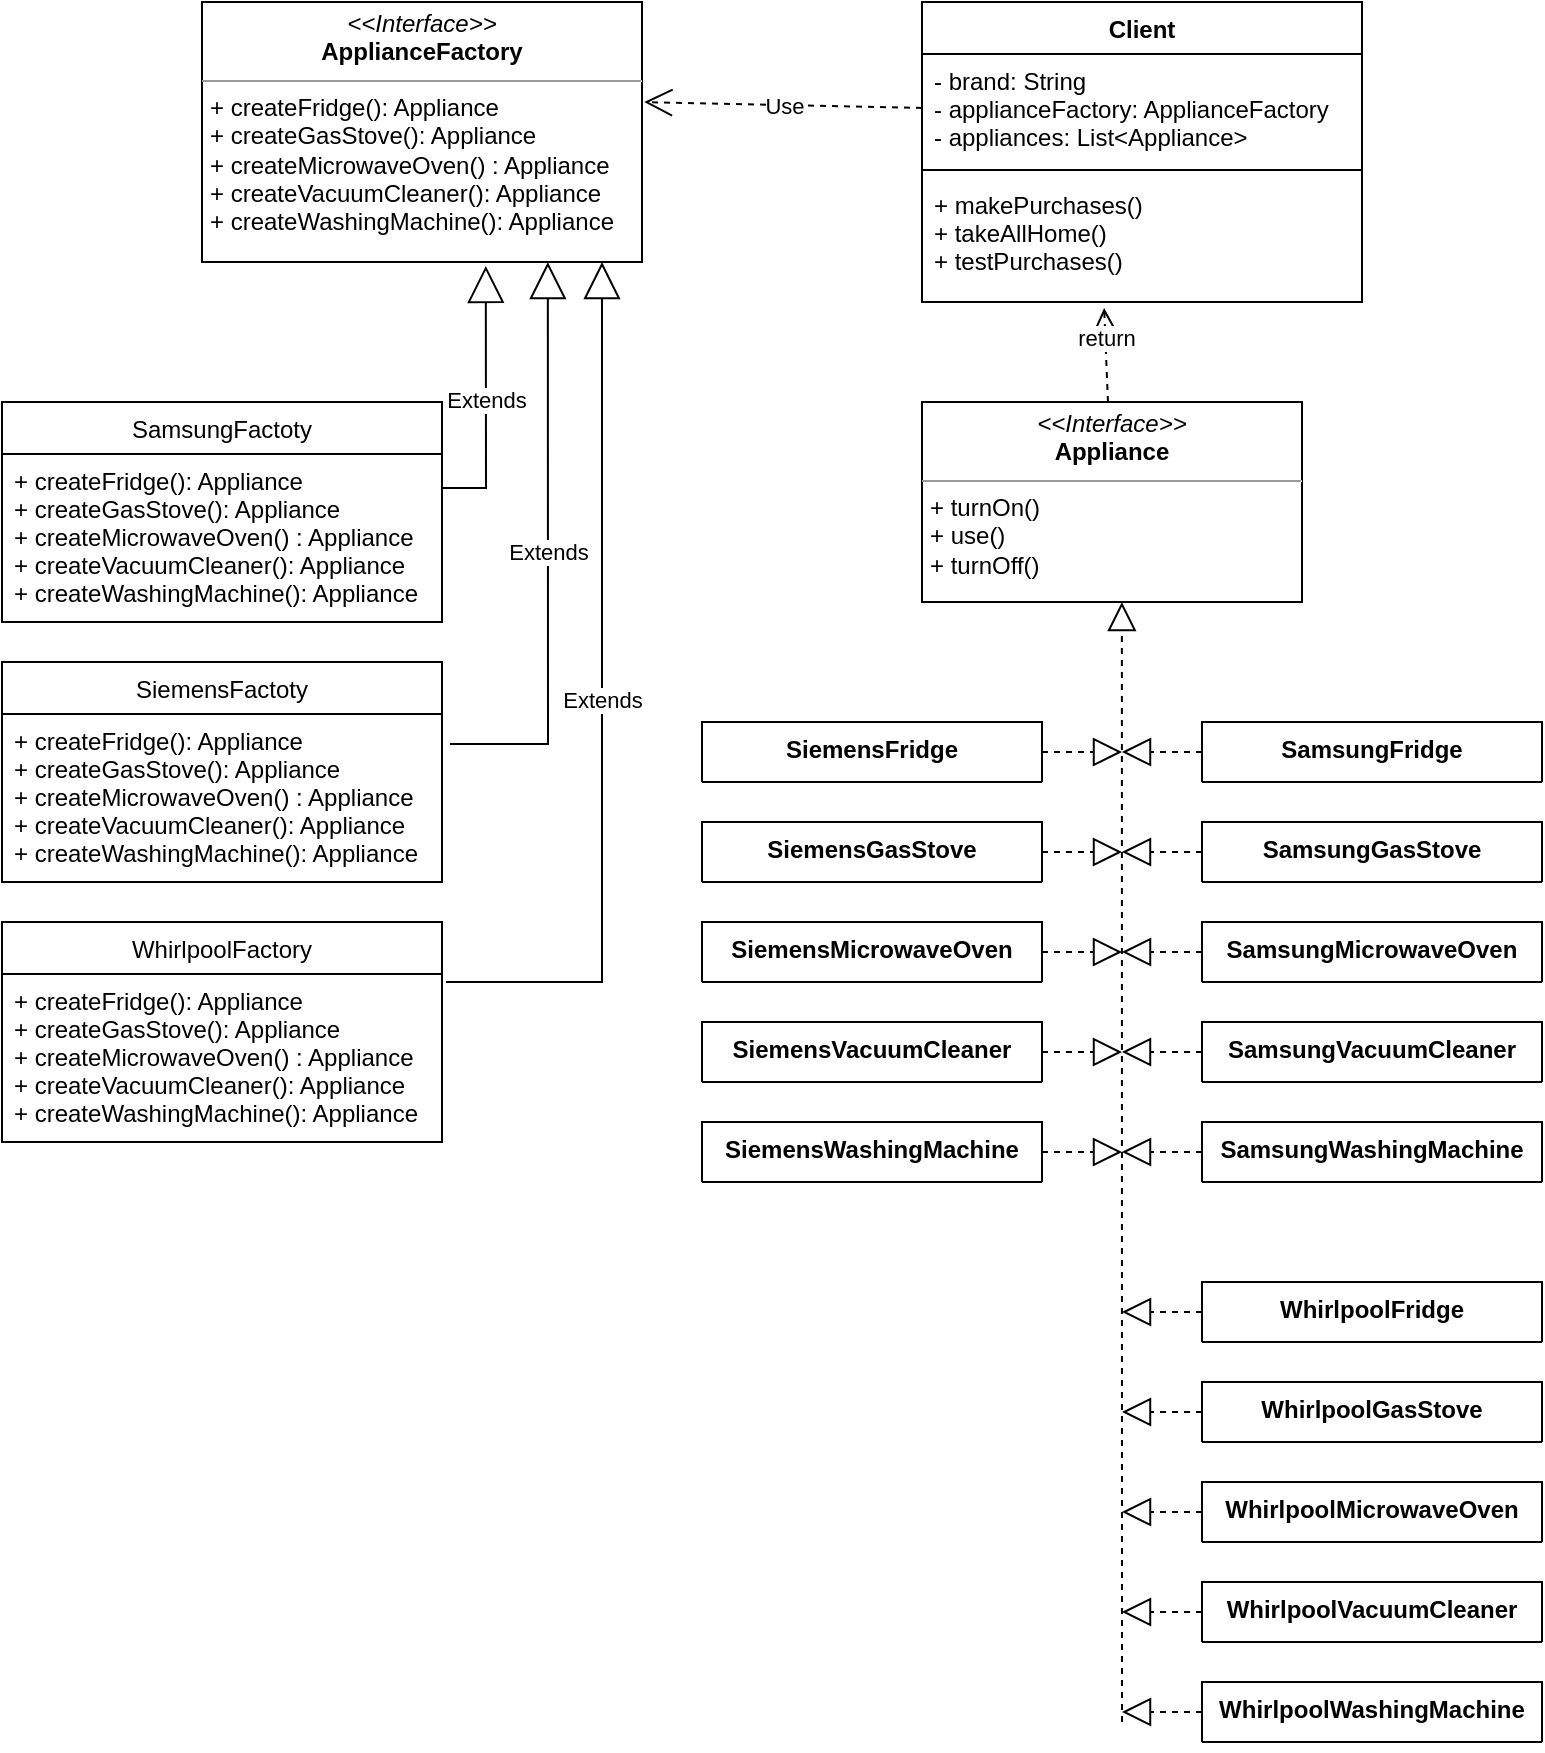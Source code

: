 <mxfile version="20.5.3" type="embed"><diagram id="23iRSUPoRavnBvh4doch" name="Page-1"><mxGraphModel dx="246" dy="187" grid="1" gridSize="10" guides="1" tooltips="1" connect="1" arrows="1" fold="1" page="1" pageScale="1" pageWidth="827" pageHeight="1169" math="0" shadow="0"><root><mxCell id="0"/><mxCell id="1" parent="0"/><mxCell id="2" value="&lt;p style=&quot;margin:0px;margin-top:4px;text-align:center;&quot;&gt;&lt;i&gt;&amp;lt;&amp;lt;Interface&amp;gt;&amp;gt;&lt;/i&gt;&lt;br&gt;&lt;b&gt;Appliance&lt;/b&gt;&lt;/p&gt;&lt;hr size=&quot;1&quot;&gt;&lt;p style=&quot;margin:0px;margin-left:4px;&quot;&gt;+ turnOn()&lt;br&gt;+ use()&lt;/p&gt;&lt;p style=&quot;margin:0px;margin-left:4px;&quot;&gt;+ turnOff()&lt;/p&gt;" style="verticalAlign=top;align=left;overflow=fill;fontSize=12;fontFamily=Helvetica;html=1;" parent="1" vertex="1"><mxGeometry x="500" y="240" width="190" height="100" as="geometry"/></mxCell><mxCell id="3" value="Client" style="swimlane;fontStyle=1;align=center;verticalAlign=top;childLayout=stackLayout;horizontal=1;startSize=26;horizontalStack=0;resizeParent=1;resizeParentMax=0;resizeLast=0;collapsible=1;marginBottom=0;" parent="1" vertex="1"><mxGeometry x="500" y="40" width="220" height="150" as="geometry"/></mxCell><mxCell id="4" value="- brand: String&#10;- applianceFactory: ApplianceFactory&#10;- appliances: List&lt;Appliance&gt;" style="text;strokeColor=none;fillColor=none;align=left;verticalAlign=top;spacingLeft=4;spacingRight=4;overflow=hidden;rotatable=0;points=[[0,0.5],[1,0.5]];portConstraint=eastwest;" parent="3" vertex="1"><mxGeometry y="26" width="220" height="54" as="geometry"/></mxCell><mxCell id="5" value="" style="line;strokeWidth=1;fillColor=none;align=left;verticalAlign=middle;spacingTop=-1;spacingLeft=3;spacingRight=3;rotatable=0;labelPosition=right;points=[];portConstraint=eastwest;strokeColor=inherit;" parent="3" vertex="1"><mxGeometry y="80" width="220" height="8" as="geometry"/></mxCell><mxCell id="6" value="+ makePurchases()&#10;+ takeAllHome()&#10;+ testPurchases()" style="text;strokeColor=none;fillColor=none;align=left;verticalAlign=top;spacingLeft=4;spacingRight=4;overflow=hidden;rotatable=0;points=[[0,0.5],[1,0.5]];portConstraint=eastwest;" parent="3" vertex="1"><mxGeometry y="88" width="220" height="62" as="geometry"/></mxCell><mxCell id="18" value="&lt;p style=&quot;margin:0px;margin-top:4px;text-align:center;&quot;&gt;&lt;i&gt;&amp;lt;&amp;lt;Interface&amp;gt;&amp;gt;&lt;/i&gt;&lt;br&gt;&lt;b&gt;ApplianceFactory&lt;/b&gt;&lt;/p&gt;&lt;hr size=&quot;1&quot;&gt;&lt;p style=&quot;margin:0px;margin-left:4px;&quot;&gt;+ createFridge(): Appliance&lt;br&gt;+ createGasStove(): Appliance&lt;/p&gt;&lt;p style=&quot;margin:0px;margin-left:4px;&quot;&gt;+ createMicrowaveOven() : Appliance&lt;/p&gt;&lt;p style=&quot;margin:0px;margin-left:4px;&quot;&gt;+ createVacuumCleaner(): Appliance&lt;/p&gt;&lt;p style=&quot;margin:0px;margin-left:4px;&quot;&gt;+ createWashingMachine(): Appliance&lt;/p&gt;" style="verticalAlign=top;align=left;overflow=fill;fontSize=12;fontFamily=Helvetica;html=1;" parent="1" vertex="1"><mxGeometry x="140" y="40" width="220" height="130" as="geometry"/></mxCell><mxCell id="20" value="return" style="html=1;verticalAlign=bottom;endArrow=open;dashed=1;endSize=8;rounded=0;entryX=0.414;entryY=1.048;entryDx=0;entryDy=0;entryPerimeter=0;" parent="1" source="2" target="6" edge="1"><mxGeometry relative="1" as="geometry"><mxPoint x="470" y="300" as="sourcePoint"/><mxPoint x="390" y="300" as="targetPoint"/></mxGeometry></mxCell><mxCell id="21" value="Use" style="endArrow=open;endSize=12;dashed=1;html=1;rounded=0;exitX=0;exitY=0.5;exitDx=0;exitDy=0;entryX=1.005;entryY=0.385;entryDx=0;entryDy=0;entryPerimeter=0;" parent="1" source="4" target="18" edge="1"><mxGeometry width="160" relative="1" as="geometry"><mxPoint x="350" y="300" as="sourcePoint"/><mxPoint x="510" y="300" as="targetPoint"/></mxGeometry></mxCell><mxCell id="22" value="SamsungFactoty" style="swimlane;fontStyle=0;childLayout=stackLayout;horizontal=1;startSize=26;fillColor=none;horizontalStack=0;resizeParent=1;resizeParentMax=0;resizeLast=0;collapsible=1;marginBottom=0;" parent="1" vertex="1"><mxGeometry x="40" y="240" width="220" height="110" as="geometry"/></mxCell><mxCell id="23" value="+ createFridge(): Appliance&#10;+ createGasStove(): Appliance&#10;+ createMicrowaveOven() : Appliance&#10;+ createVacuumCleaner(): Appliance&#10;+ createWashingMachine(): Appliance" style="text;strokeColor=none;fillColor=none;align=left;verticalAlign=top;spacingLeft=4;spacingRight=4;overflow=hidden;rotatable=0;points=[[0,0.5],[1,0.5]];portConstraint=eastwest;" parent="22" vertex="1"><mxGeometry y="26" width="220" height="84" as="geometry"/></mxCell><mxCell id="33" value="Extends" style="endArrow=block;endSize=16;endFill=0;html=1;rounded=0;entryX=0.645;entryY=1.015;entryDx=0;entryDy=0;exitX=1;exitY=0.202;exitDx=0;exitDy=0;exitPerimeter=0;entryPerimeter=0;" parent="1" source="23" target="18" edge="1"><mxGeometry width="160" relative="1" as="geometry"><mxPoint x="80" y="200" as="sourcePoint"/><mxPoint x="240" y="200" as="targetPoint"/><Array as="points"><mxPoint x="282" y="283"/></Array></mxGeometry></mxCell><mxCell id="34" value="SiemensFactoty" style="swimlane;fontStyle=0;childLayout=stackLayout;horizontal=1;startSize=26;fillColor=none;horizontalStack=0;resizeParent=1;resizeParentMax=0;resizeLast=0;collapsible=1;marginBottom=0;" parent="1" vertex="1"><mxGeometry x="40" y="370" width="220" height="110" as="geometry"/></mxCell><mxCell id="35" value="+ createFridge(): Appliance&#10;+ createGasStove(): Appliance&#10;+ createMicrowaveOven() : Appliance&#10;+ createVacuumCleaner(): Appliance&#10;+ createWashingMachine(): Appliance" style="text;strokeColor=none;fillColor=none;align=left;verticalAlign=top;spacingLeft=4;spacingRight=4;overflow=hidden;rotatable=0;points=[[0,0.5],[1,0.5]];portConstraint=eastwest;" parent="34" vertex="1"><mxGeometry y="26" width="220" height="84" as="geometry"/></mxCell><mxCell id="36" value="WhirlpoolFactory" style="swimlane;fontStyle=0;childLayout=stackLayout;horizontal=1;startSize=26;fillColor=none;horizontalStack=0;resizeParent=1;resizeParentMax=0;resizeLast=0;collapsible=1;marginBottom=0;" parent="1" vertex="1"><mxGeometry x="40" y="500" width="220" height="110" as="geometry"/></mxCell><mxCell id="37" value="+ createFridge(): Appliance&#10;+ createGasStove(): Appliance&#10;+ createMicrowaveOven() : Appliance&#10;+ createVacuumCleaner(): Appliance&#10;+ createWashingMachine(): Appliance" style="text;strokeColor=none;fillColor=none;align=left;verticalAlign=top;spacingLeft=4;spacingRight=4;overflow=hidden;rotatable=0;points=[[0,0.5],[1,0.5]];portConstraint=eastwest;" parent="36" vertex="1"><mxGeometry y="26" width="220" height="84" as="geometry"/></mxCell><mxCell id="38" value="Extends" style="endArrow=block;endSize=16;endFill=0;html=1;rounded=0;entryX=0.786;entryY=1;entryDx=0;entryDy=0;exitX=1.018;exitY=0.179;exitDx=0;exitDy=0;exitPerimeter=0;entryPerimeter=0;" parent="1" source="35" target="18" edge="1"><mxGeometry x="0.005" width="160" relative="1" as="geometry"><mxPoint x="271.98" y="269.03" as="sourcePoint"/><mxPoint x="315" y="180" as="targetPoint"/><Array as="points"><mxPoint x="313" y="411"/></Array><mxPoint as="offset"/></mxGeometry></mxCell><mxCell id="48" value="Extends" style="endArrow=block;endSize=16;endFill=0;html=1;rounded=0;exitX=1.009;exitY=0.048;exitDx=0;exitDy=0;exitPerimeter=0;" parent="1" source="37" edge="1"><mxGeometry width="160" relative="1" as="geometry"><mxPoint x="390" y="330" as="sourcePoint"/><mxPoint x="340" y="170" as="targetPoint"/><Array as="points"><mxPoint x="340" y="530"/></Array></mxGeometry></mxCell><mxCell id="58" value="SamsungFridge" style="swimlane;fontStyle=1;align=center;verticalAlign=top;childLayout=stackLayout;horizontal=1;startSize=130;horizontalStack=0;resizeParent=1;resizeParentMax=0;resizeLast=0;collapsible=1;marginBottom=0;" parent="1" vertex="1"><mxGeometry x="640" y="400" width="170" height="30" as="geometry"/></mxCell><mxCell id="62" value="SamsungGasStove" style="swimlane;fontStyle=1;align=center;verticalAlign=top;childLayout=stackLayout;horizontal=1;startSize=130;horizontalStack=0;resizeParent=1;resizeParentMax=0;resizeLast=0;collapsible=1;marginBottom=0;" parent="1" vertex="1"><mxGeometry x="640" y="450" width="170" height="30" as="geometry"/></mxCell><mxCell id="63" value="SamsungMicrowaveOven" style="swimlane;fontStyle=1;align=center;verticalAlign=top;childLayout=stackLayout;horizontal=1;startSize=130;horizontalStack=0;resizeParent=1;resizeParentMax=0;resizeLast=0;collapsible=1;marginBottom=0;" vertex="1" parent="1"><mxGeometry x="640" y="500" width="170" height="30" as="geometry"/></mxCell><mxCell id="64" value="SamsungVacuumCleaner" style="swimlane;fontStyle=1;align=center;verticalAlign=top;childLayout=stackLayout;horizontal=1;startSize=130;horizontalStack=0;resizeParent=1;resizeParentMax=0;resizeLast=0;collapsible=1;marginBottom=0;" vertex="1" parent="1"><mxGeometry x="640" y="550" width="170" height="30" as="geometry"/></mxCell><mxCell id="65" value="SamsungWashingMachine" style="swimlane;fontStyle=1;align=center;verticalAlign=top;childLayout=stackLayout;horizontal=1;startSize=130;horizontalStack=0;resizeParent=1;resizeParentMax=0;resizeLast=0;collapsible=1;marginBottom=0;" vertex="1" parent="1"><mxGeometry x="640" y="600" width="170" height="30" as="geometry"/></mxCell><mxCell id="66" value="SiemensFridge" style="swimlane;fontStyle=1;align=center;verticalAlign=top;childLayout=stackLayout;horizontal=1;startSize=130;horizontalStack=0;resizeParent=1;resizeParentMax=0;resizeLast=0;collapsible=1;marginBottom=0;" vertex="1" parent="1"><mxGeometry x="390" y="400" width="170" height="30" as="geometry"/></mxCell><mxCell id="67" value="SiemensGasStove" style="swimlane;fontStyle=1;align=center;verticalAlign=top;childLayout=stackLayout;horizontal=1;startSize=130;horizontalStack=0;resizeParent=1;resizeParentMax=0;resizeLast=0;collapsible=1;marginBottom=0;" vertex="1" parent="1"><mxGeometry x="390" y="450" width="170" height="30" as="geometry"/></mxCell><mxCell id="68" value="SiemensMicrowaveOven" style="swimlane;fontStyle=1;align=center;verticalAlign=top;childLayout=stackLayout;horizontal=1;startSize=130;horizontalStack=0;resizeParent=1;resizeParentMax=0;resizeLast=0;collapsible=1;marginBottom=0;" vertex="1" parent="1"><mxGeometry x="390" y="500" width="170" height="30" as="geometry"/></mxCell><mxCell id="69" value="SiemensVacuumCleaner" style="swimlane;fontStyle=1;align=center;verticalAlign=top;childLayout=stackLayout;horizontal=1;startSize=130;horizontalStack=0;resizeParent=1;resizeParentMax=0;resizeLast=0;collapsible=1;marginBottom=0;" vertex="1" parent="1"><mxGeometry x="390" y="550" width="170" height="30" as="geometry"/></mxCell><mxCell id="70" value="SiemensWashingMachine" style="swimlane;fontStyle=1;align=center;verticalAlign=top;childLayout=stackLayout;horizontal=1;startSize=130;horizontalStack=0;resizeParent=1;resizeParentMax=0;resizeLast=0;collapsible=1;marginBottom=0;" vertex="1" parent="1"><mxGeometry x="390" y="600" width="170" height="30" as="geometry"/></mxCell><mxCell id="71" value="" style="endArrow=block;dashed=1;endFill=0;endSize=12;html=1;rounded=0;entryX=0.526;entryY=1;entryDx=0;entryDy=0;entryPerimeter=0;" edge="1" parent="1" target="2"><mxGeometry width="160" relative="1" as="geometry"><mxPoint x="600" y="900" as="sourcePoint"/><mxPoint x="584" y="420" as="targetPoint"/></mxGeometry></mxCell><mxCell id="76" value="" style="endArrow=block;dashed=1;endFill=0;endSize=12;html=1;rounded=0;exitX=1;exitY=0.5;exitDx=0;exitDy=0;" edge="1" parent="1" source="70"><mxGeometry width="160" relative="1" as="geometry"><mxPoint x="500" y="590" as="sourcePoint"/><mxPoint x="600" y="615" as="targetPoint"/></mxGeometry></mxCell><mxCell id="78" value="" style="endArrow=block;dashed=1;endFill=0;endSize=12;html=1;rounded=0;exitX=1;exitY=0.5;exitDx=0;exitDy=0;" edge="1" parent="1" source="69"><mxGeometry width="160" relative="1" as="geometry"><mxPoint x="570" y="625" as="sourcePoint"/><mxPoint x="600" y="565" as="targetPoint"/></mxGeometry></mxCell><mxCell id="79" value="" style="endArrow=block;dashed=1;endFill=0;endSize=12;html=1;rounded=0;exitX=1;exitY=0.5;exitDx=0;exitDy=0;" edge="1" parent="1" source="68"><mxGeometry width="160" relative="1" as="geometry"><mxPoint x="570" y="575" as="sourcePoint"/><mxPoint x="600" y="515" as="targetPoint"/></mxGeometry></mxCell><mxCell id="80" value="" style="endArrow=block;dashed=1;endFill=0;endSize=12;html=1;rounded=0;exitX=1;exitY=0.5;exitDx=0;exitDy=0;" edge="1" parent="1" source="67"><mxGeometry width="160" relative="1" as="geometry"><mxPoint x="570" y="525" as="sourcePoint"/><mxPoint x="600" y="465" as="targetPoint"/></mxGeometry></mxCell><mxCell id="81" value="" style="endArrow=block;dashed=1;endFill=0;endSize=12;html=1;rounded=0;exitX=1;exitY=0.5;exitDx=0;exitDy=0;" edge="1" parent="1" source="66"><mxGeometry width="160" relative="1" as="geometry"><mxPoint x="570" y="475" as="sourcePoint"/><mxPoint x="600" y="415" as="targetPoint"/></mxGeometry></mxCell><mxCell id="82" value="WhirlpoolFridge" style="swimlane;fontStyle=1;align=center;verticalAlign=top;childLayout=stackLayout;horizontal=1;startSize=130;horizontalStack=0;resizeParent=1;resizeParentMax=0;resizeLast=0;collapsible=1;marginBottom=0;" vertex="1" parent="1"><mxGeometry x="640" y="680" width="170" height="30" as="geometry"/></mxCell><mxCell id="83" value="WhirlpoolGasStove" style="swimlane;fontStyle=1;align=center;verticalAlign=top;childLayout=stackLayout;horizontal=1;startSize=130;horizontalStack=0;resizeParent=1;resizeParentMax=0;resizeLast=0;collapsible=1;marginBottom=0;" vertex="1" parent="1"><mxGeometry x="640" y="730" width="170" height="30" as="geometry"><mxRectangle x="640" y="730" width="150" height="130" as="alternateBounds"/></mxGeometry></mxCell><mxCell id="84" value="WhirlpoolMicrowaveOven" style="swimlane;fontStyle=1;align=center;verticalAlign=top;childLayout=stackLayout;horizontal=1;startSize=130;horizontalStack=0;resizeParent=1;resizeParentMax=0;resizeLast=0;collapsible=1;marginBottom=0;" vertex="1" collapsed="1" parent="1"><mxGeometry x="640" y="780" width="170" height="30" as="geometry"><mxRectangle x="640" y="780" width="170" height="30" as="alternateBounds"/></mxGeometry></mxCell><mxCell id="85" value="WhirlpoolVacuumCleaner" style="swimlane;fontStyle=1;align=center;verticalAlign=top;childLayout=stackLayout;horizontal=1;startSize=130;horizontalStack=0;resizeParent=1;resizeParentMax=0;resizeLast=0;collapsible=1;marginBottom=0;" vertex="1" parent="1"><mxGeometry x="640" y="830" width="170" height="30" as="geometry"/></mxCell><mxCell id="86" value="WhirlpoolWashingMachine" style="swimlane;fontStyle=1;align=center;verticalAlign=top;childLayout=stackLayout;horizontal=1;startSize=130;horizontalStack=0;resizeParent=1;resizeParentMax=0;resizeLast=0;collapsible=1;marginBottom=0;" vertex="1" parent="1"><mxGeometry x="640" y="880" width="170" height="30" as="geometry"/></mxCell><mxCell id="87" value="" style="endArrow=block;dashed=1;endFill=0;endSize=12;html=1;rounded=0;exitX=0;exitY=0.5;exitDx=0;exitDy=0;" edge="1" parent="1" source="65"><mxGeometry width="160" relative="1" as="geometry"><mxPoint x="630" y="620" as="sourcePoint"/><mxPoint x="600" y="615" as="targetPoint"/></mxGeometry></mxCell><mxCell id="88" value="" style="endArrow=block;dashed=1;endFill=0;endSize=12;html=1;rounded=0;exitX=0;exitY=0.5;exitDx=0;exitDy=0;" edge="1" parent="1" source="64"><mxGeometry width="160" relative="1" as="geometry"><mxPoint x="650" y="625" as="sourcePoint"/><mxPoint x="600" y="565" as="targetPoint"/></mxGeometry></mxCell><mxCell id="89" value="" style="endArrow=block;dashed=1;endFill=0;endSize=12;html=1;rounded=0;exitX=0;exitY=0.5;exitDx=0;exitDy=0;" edge="1" parent="1" source="63"><mxGeometry width="160" relative="1" as="geometry"><mxPoint x="650" y="575" as="sourcePoint"/><mxPoint x="600" y="515" as="targetPoint"/></mxGeometry></mxCell><mxCell id="90" value="" style="endArrow=block;dashed=1;endFill=0;endSize=12;html=1;rounded=0;exitX=0;exitY=0.5;exitDx=0;exitDy=0;" edge="1" parent="1" source="62"><mxGeometry width="160" relative="1" as="geometry"><mxPoint x="650" y="525" as="sourcePoint"/><mxPoint x="600" y="465" as="targetPoint"/></mxGeometry></mxCell><mxCell id="91" value="" style="endArrow=block;dashed=1;endFill=0;endSize=12;html=1;rounded=0;exitX=0;exitY=0.5;exitDx=0;exitDy=0;" edge="1" parent="1" source="58"><mxGeometry width="160" relative="1" as="geometry"><mxPoint x="650" y="475" as="sourcePoint"/><mxPoint x="600" y="415" as="targetPoint"/></mxGeometry></mxCell><mxCell id="93" value="" style="endArrow=block;dashed=1;endFill=0;endSize=12;html=1;rounded=0;exitX=0;exitY=0.5;exitDx=0;exitDy=0;" edge="1" parent="1" source="82"><mxGeometry width="160" relative="1" as="geometry"><mxPoint x="650" y="625" as="sourcePoint"/><mxPoint x="600" y="695" as="targetPoint"/></mxGeometry></mxCell><mxCell id="94" value="" style="endArrow=block;dashed=1;endFill=0;endSize=12;html=1;rounded=0;exitX=0;exitY=0.5;exitDx=0;exitDy=0;" edge="1" parent="1" source="83"><mxGeometry width="160" relative="1" as="geometry"><mxPoint x="650" y="705" as="sourcePoint"/><mxPoint x="600" y="745" as="targetPoint"/></mxGeometry></mxCell><mxCell id="95" value="" style="endArrow=block;dashed=1;endFill=0;endSize=12;html=1;rounded=0;exitX=0;exitY=0.5;exitDx=0;exitDy=0;" edge="1" parent="1" source="84"><mxGeometry width="160" relative="1" as="geometry"><mxPoint x="650" y="755" as="sourcePoint"/><mxPoint x="600" y="795" as="targetPoint"/></mxGeometry></mxCell><mxCell id="96" value="" style="endArrow=block;dashed=1;endFill=0;endSize=12;html=1;rounded=0;exitX=0;exitY=0.5;exitDx=0;exitDy=0;" edge="1" parent="1" source="85"><mxGeometry width="160" relative="1" as="geometry"><mxPoint x="650" y="805" as="sourcePoint"/><mxPoint x="600" y="845" as="targetPoint"/></mxGeometry></mxCell><mxCell id="97" value="" style="endArrow=block;dashed=1;endFill=0;endSize=12;html=1;rounded=0;exitX=0;exitY=0.5;exitDx=0;exitDy=0;" edge="1" parent="1" source="86"><mxGeometry width="160" relative="1" as="geometry"><mxPoint x="650" y="855" as="sourcePoint"/><mxPoint x="600" y="895" as="targetPoint"/></mxGeometry></mxCell></root></mxGraphModel></diagram></mxfile>